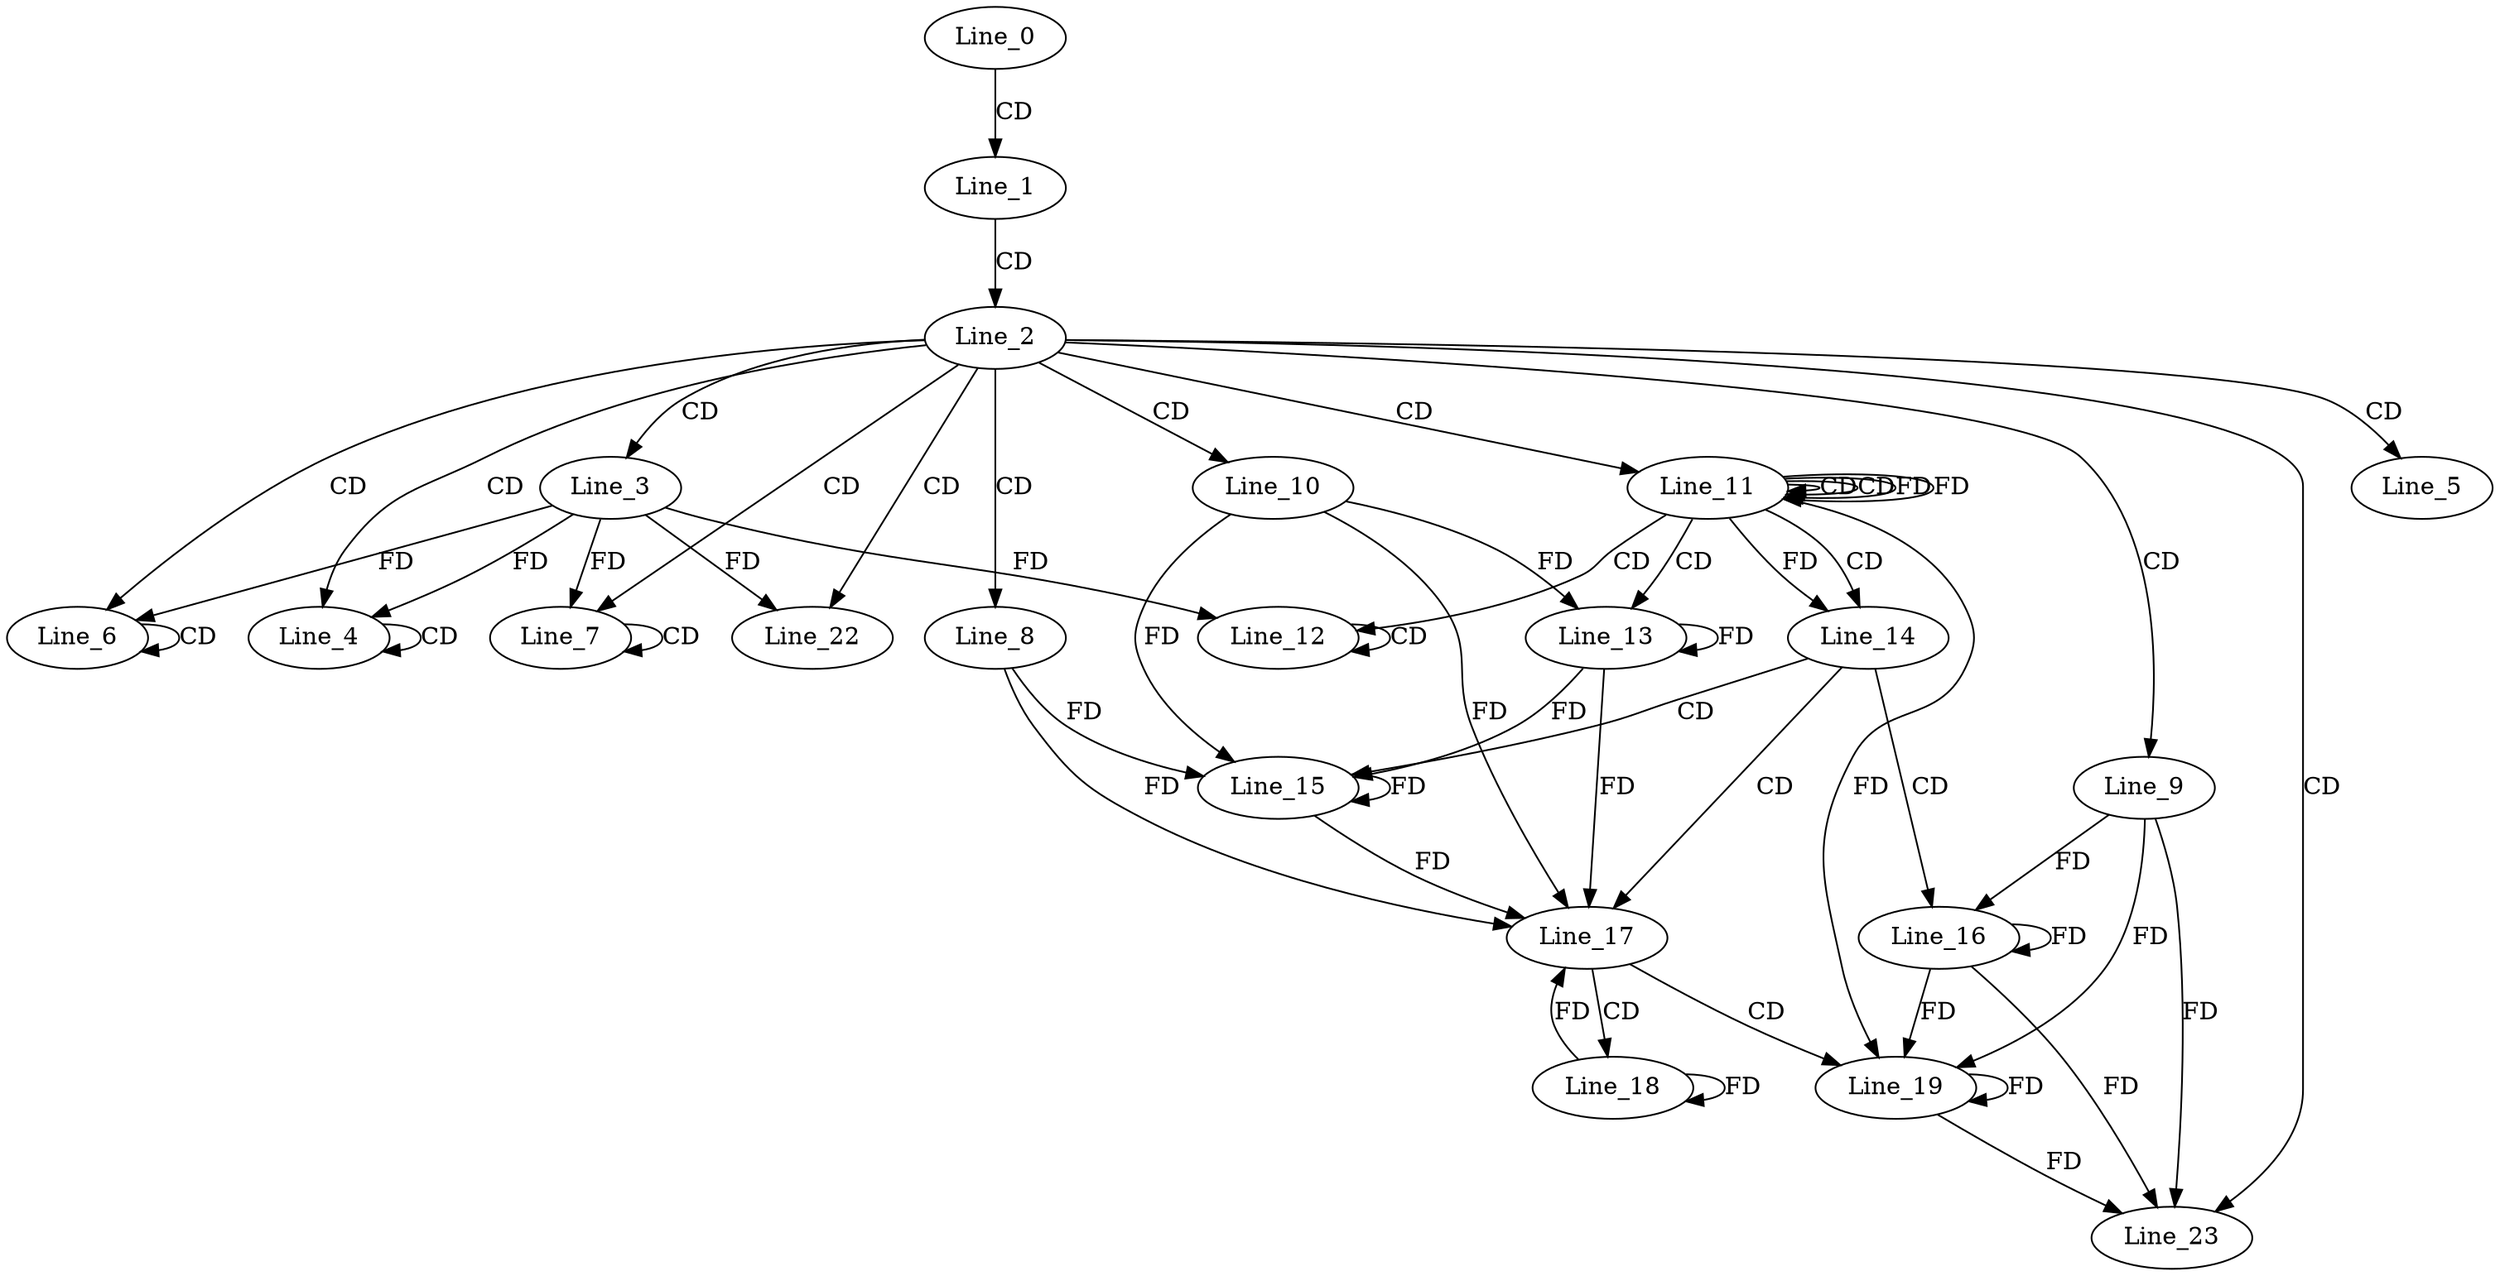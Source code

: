 digraph G {
  Line_0;
  Line_1;
  Line_2;
  Line_3;
  Line_4;
  Line_4;
  Line_5;
  Line_6;
  Line_6;
  Line_7;
  Line_7;
  Line_8;
  Line_9;
  Line_10;
  Line_11;
  Line_11;
  Line_11;
  Line_12;
  Line_12;
  Line_13;
  Line_13;
  Line_14;
  Line_15;
  Line_16;
  Line_17;
  Line_18;
  Line_19;
  Line_22;
  Line_23;
  Line_0 -> Line_1 [ label="CD" ];
  Line_1 -> Line_2 [ label="CD" ];
  Line_2 -> Line_3 [ label="CD" ];
  Line_2 -> Line_4 [ label="CD" ];
  Line_4 -> Line_4 [ label="CD" ];
  Line_3 -> Line_4 [ label="FD" ];
  Line_2 -> Line_5 [ label="CD" ];
  Line_2 -> Line_6 [ label="CD" ];
  Line_6 -> Line_6 [ label="CD" ];
  Line_3 -> Line_6 [ label="FD" ];
  Line_2 -> Line_7 [ label="CD" ];
  Line_7 -> Line_7 [ label="CD" ];
  Line_3 -> Line_7 [ label="FD" ];
  Line_2 -> Line_8 [ label="CD" ];
  Line_2 -> Line_9 [ label="CD" ];
  Line_2 -> Line_10 [ label="CD" ];
  Line_2 -> Line_11 [ label="CD" ];
  Line_11 -> Line_11 [ label="CD" ];
  Line_11 -> Line_11 [ label="CD" ];
  Line_11 -> Line_11 [ label="FD" ];
  Line_11 -> Line_12 [ label="CD" ];
  Line_12 -> Line_12 [ label="CD" ];
  Line_3 -> Line_12 [ label="FD" ];
  Line_11 -> Line_13 [ label="CD" ];
  Line_13 -> Line_13 [ label="FD" ];
  Line_10 -> Line_13 [ label="FD" ];
  Line_11 -> Line_14 [ label="CD" ];
  Line_11 -> Line_14 [ label="FD" ];
  Line_14 -> Line_15 [ label="CD" ];
  Line_15 -> Line_15 [ label="FD" ];
  Line_8 -> Line_15 [ label="FD" ];
  Line_13 -> Line_15 [ label="FD" ];
  Line_10 -> Line_15 [ label="FD" ];
  Line_14 -> Line_16 [ label="CD" ];
  Line_16 -> Line_16 [ label="FD" ];
  Line_9 -> Line_16 [ label="FD" ];
  Line_14 -> Line_17 [ label="CD" ];
  Line_15 -> Line_17 [ label="FD" ];
  Line_8 -> Line_17 [ label="FD" ];
  Line_13 -> Line_17 [ label="FD" ];
  Line_10 -> Line_17 [ label="FD" ];
  Line_17 -> Line_18 [ label="CD" ];
  Line_18 -> Line_18 [ label="FD" ];
  Line_17 -> Line_19 [ label="CD" ];
  Line_16 -> Line_19 [ label="FD" ];
  Line_19 -> Line_19 [ label="FD" ];
  Line_9 -> Line_19 [ label="FD" ];
  Line_11 -> Line_19 [ label="FD" ];
  Line_2 -> Line_22 [ label="CD" ];
  Line_3 -> Line_22 [ label="FD" ];
  Line_2 -> Line_23 [ label="CD" ];
  Line_16 -> Line_23 [ label="FD" ];
  Line_19 -> Line_23 [ label="FD" ];
  Line_9 -> Line_23 [ label="FD" ];
  Line_11 -> Line_11 [ label="FD" ];
  Line_18 -> Line_17 [ label="FD" ];
}
